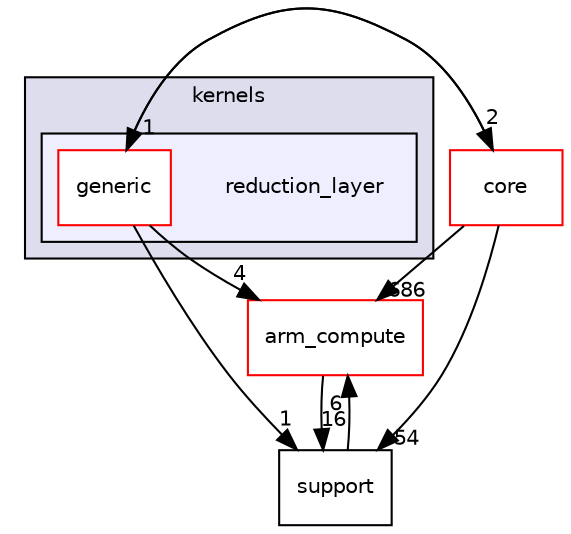 digraph "src/cpu/kernels/reduction_layer" {
  compound=true
  node [ fontsize="10", fontname="Helvetica"];
  edge [ labelfontsize="10", labelfontname="Helvetica"];
  subgraph clusterdir_1de7bcbbdec2bf3559cb3c688662d4f5 {
    graph [ bgcolor="#ddddee", pencolor="black", label="kernels" fontname="Helvetica", fontsize="10", URL="dir_1de7bcbbdec2bf3559cb3c688662d4f5.xhtml"]
  subgraph clusterdir_b451ee90fecfc85f132abd8debdffe54 {
    graph [ bgcolor="#eeeeff", pencolor="black", label="" URL="dir_b451ee90fecfc85f132abd8debdffe54.xhtml"];
    dir_b451ee90fecfc85f132abd8debdffe54 [shape=plaintext label="reduction_layer"];
    dir_31960eccdcf990e2b11ceb95d28fd6a0 [shape=box label="generic" color="red" fillcolor="white" style="filled" URL="dir_31960eccdcf990e2b11ceb95d28fd6a0.xhtml"];
  }
  }
  dir_214608ef36d61442cb2b0c1c4e9a7def [shape=box label="arm_compute" fillcolor="white" style="filled" color="red" URL="dir_214608ef36d61442cb2b0c1c4e9a7def.xhtml"];
  dir_aebb8dcc11953d78e620bbef0b9e2183 [shape=box label="core" fillcolor="white" style="filled" color="red" URL="dir_aebb8dcc11953d78e620bbef0b9e2183.xhtml"];
  dir_5815af820a9cc9481f1d0990a0d60286 [shape=box label="support" URL="dir_5815af820a9cc9481f1d0990a0d60286.xhtml"];
  dir_214608ef36d61442cb2b0c1c4e9a7def->dir_5815af820a9cc9481f1d0990a0d60286 [headlabel="16", labeldistance=1.5 headhref="dir_000000_000031.xhtml"];
  dir_aebb8dcc11953d78e620bbef0b9e2183->dir_214608ef36d61442cb2b0c1c4e9a7def [headlabel="686", labeldistance=1.5 headhref="dir_000017_000000.xhtml"];
  dir_aebb8dcc11953d78e620bbef0b9e2183->dir_31960eccdcf990e2b11ceb95d28fd6a0 [headlabel="1", labeldistance=1.5 headhref="dir_000017_000419.xhtml"];
  dir_aebb8dcc11953d78e620bbef0b9e2183->dir_5815af820a9cc9481f1d0990a0d60286 [headlabel="54", labeldistance=1.5 headhref="dir_000017_000031.xhtml"];
  dir_31960eccdcf990e2b11ceb95d28fd6a0->dir_214608ef36d61442cb2b0c1c4e9a7def [headlabel="4", labeldistance=1.5 headhref="dir_000419_000000.xhtml"];
  dir_31960eccdcf990e2b11ceb95d28fd6a0->dir_aebb8dcc11953d78e620bbef0b9e2183 [headlabel="2", labeldistance=1.5 headhref="dir_000419_000017.xhtml"];
  dir_31960eccdcf990e2b11ceb95d28fd6a0->dir_5815af820a9cc9481f1d0990a0d60286 [headlabel="1", labeldistance=1.5 headhref="dir_000419_000031.xhtml"];
  dir_5815af820a9cc9481f1d0990a0d60286->dir_214608ef36d61442cb2b0c1c4e9a7def [headlabel="6", labeldistance=1.5 headhref="dir_000031_000000.xhtml"];
}
